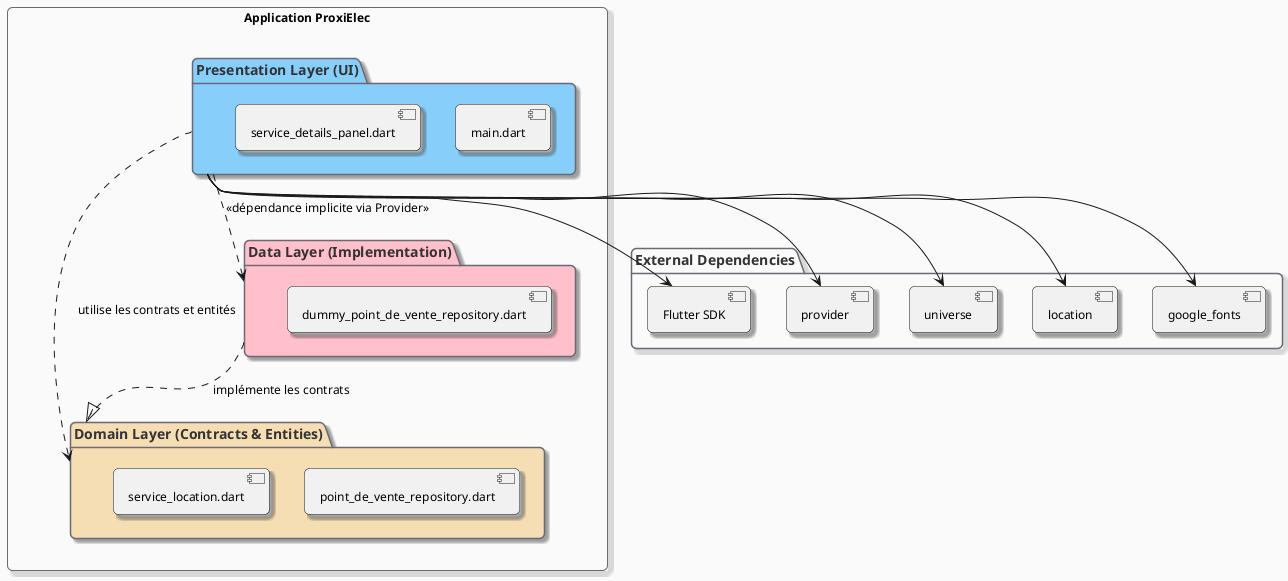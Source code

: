 @startuml
' --- Configuration Globale du Style (Inspiré de WTE) ---
skinparam shadowing true
skinparam backgroundColor #FAFAFA
skinparam defaultFontName Arial
skinparam defaultFontSize 12
skinparam roundcorner 10

' --- Style des Packages ---
skinparam package {
    FontColor #333333
    BorderColor #6D6875
    FontSize 14
    StereotypeFontSize 12
}

' --- Définition des Packages de l'Application ---
rectangle "Application ProxiElec" {
    package "Presentation Layer (UI)" as Presentation #LightSkyBlue {
        [main.dart]
        [service_details_panel.dart]
    }

    package "Domain Layer (Contracts & Entities)" as Domain #Wheat {
        [point_de_vente_repository.dart]
        [service_location.dart]
    }

    package "Data Layer (Implementation)" as Data #Pink {
        [dummy_point_de_vente_repository.dart]
    }
}


' --- Définition des Packages Externes (Dépendances) ---
package "External Dependencies" as Externals {
    [Flutter SDK]
    [provider]
    [universe]
    [location]
    [google_fonts]
}

' --- Relations entre les couches de l'application ---
Presentation ..> Domain : "utilise les contrats et entités"
Data ..|> Domain : "implémente les contrats"
Presentation ..> Data : "<<dépendance implicite via Provider>>"

' --- Relations avec les dépendances externes ---
Presentation --> [Flutter SDK]
Presentation --> [provider]
Presentation --> [universe]
Presentation --> [location]
Presentation --> [google_fonts]

@enduml
